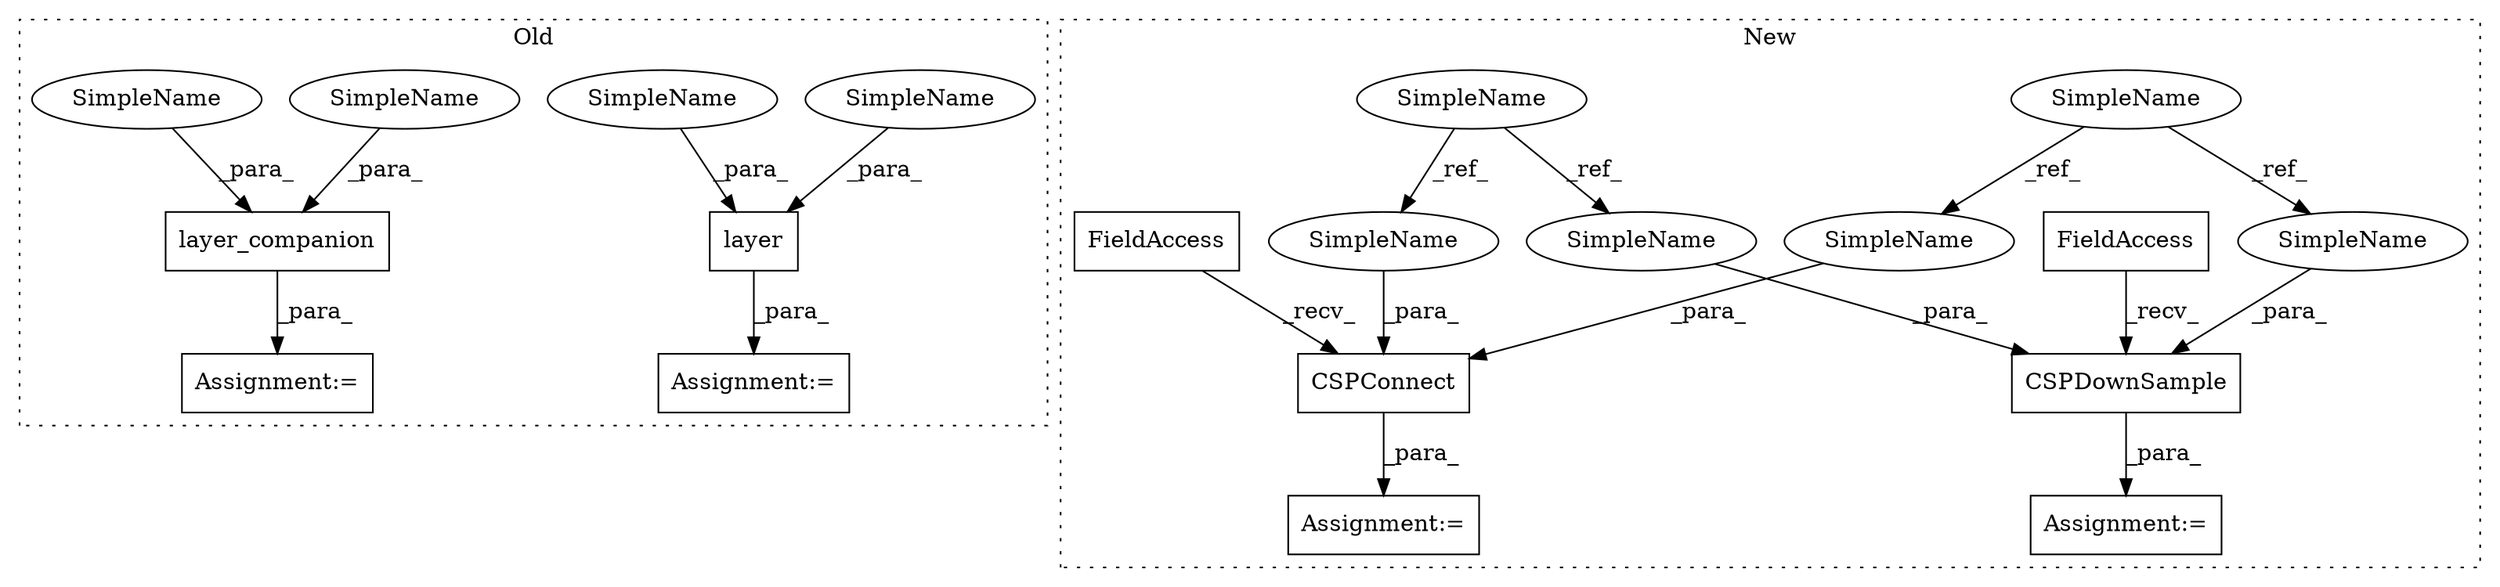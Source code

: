 digraph G {
subgraph cluster0 {
1 [label="layer" a="32" s="1389,1406" l="6,1" shape="box"];
4 [label="Assignment:=" a="7" s="1388" l="1" shape="box"];
7 [label="layer_companion" a="32" s="1424,1451" l="16,1" shape="box"];
12 [label="Assignment:=" a="7" s="1423" l="1" shape="box"];
17 [label="SimpleName" a="42" s="1440" l="7" shape="ellipse"];
18 [label="SimpleName" a="42" s="1395" l="7" shape="ellipse"];
19 [label="SimpleName" a="42" s="1403" l="3" shape="ellipse"];
20 [label="SimpleName" a="42" s="1448" l="3" shape="ellipse"];
label = "Old";
style="dotted";
}
subgraph cluster1 {
2 [label="CSPDownSample" a="32" s="1479,1504" l="14,1" shape="box"];
3 [label="FieldAccess" a="22" s="1419" l="8" shape="box"];
5 [label="Assignment:=" a="7" s="1418" l="1" shape="box"];
6 [label="SimpleName" a="42" s="1023" l="7" shape="ellipse"];
8 [label="SimpleName" a="42" s="1062" l="3" shape="ellipse"];
9 [label="CSPConnect" a="32" s="1582,1604" l="11,1" shape="box"];
10 [label="FieldAccess" a="22" s="1522" l="8" shape="box"];
11 [label="Assignment:=" a="7" s="1521" l="1" shape="box"];
13 [label="SimpleName" a="42" s="1593" l="7" shape="ellipse"];
14 [label="SimpleName" a="42" s="1493" l="7" shape="ellipse"];
15 [label="SimpleName" a="42" s="1601" l="3" shape="ellipse"];
16 [label="SimpleName" a="42" s="1501" l="3" shape="ellipse"];
label = "New";
style="dotted";
}
1 -> 4 [label="_para_"];
2 -> 5 [label="_para_"];
3 -> 2 [label="_recv_"];
6 -> 14 [label="_ref_"];
6 -> 13 [label="_ref_"];
7 -> 12 [label="_para_"];
8 -> 15 [label="_ref_"];
8 -> 16 [label="_ref_"];
9 -> 11 [label="_para_"];
10 -> 9 [label="_recv_"];
13 -> 9 [label="_para_"];
14 -> 2 [label="_para_"];
15 -> 9 [label="_para_"];
16 -> 2 [label="_para_"];
17 -> 7 [label="_para_"];
18 -> 1 [label="_para_"];
19 -> 1 [label="_para_"];
20 -> 7 [label="_para_"];
}